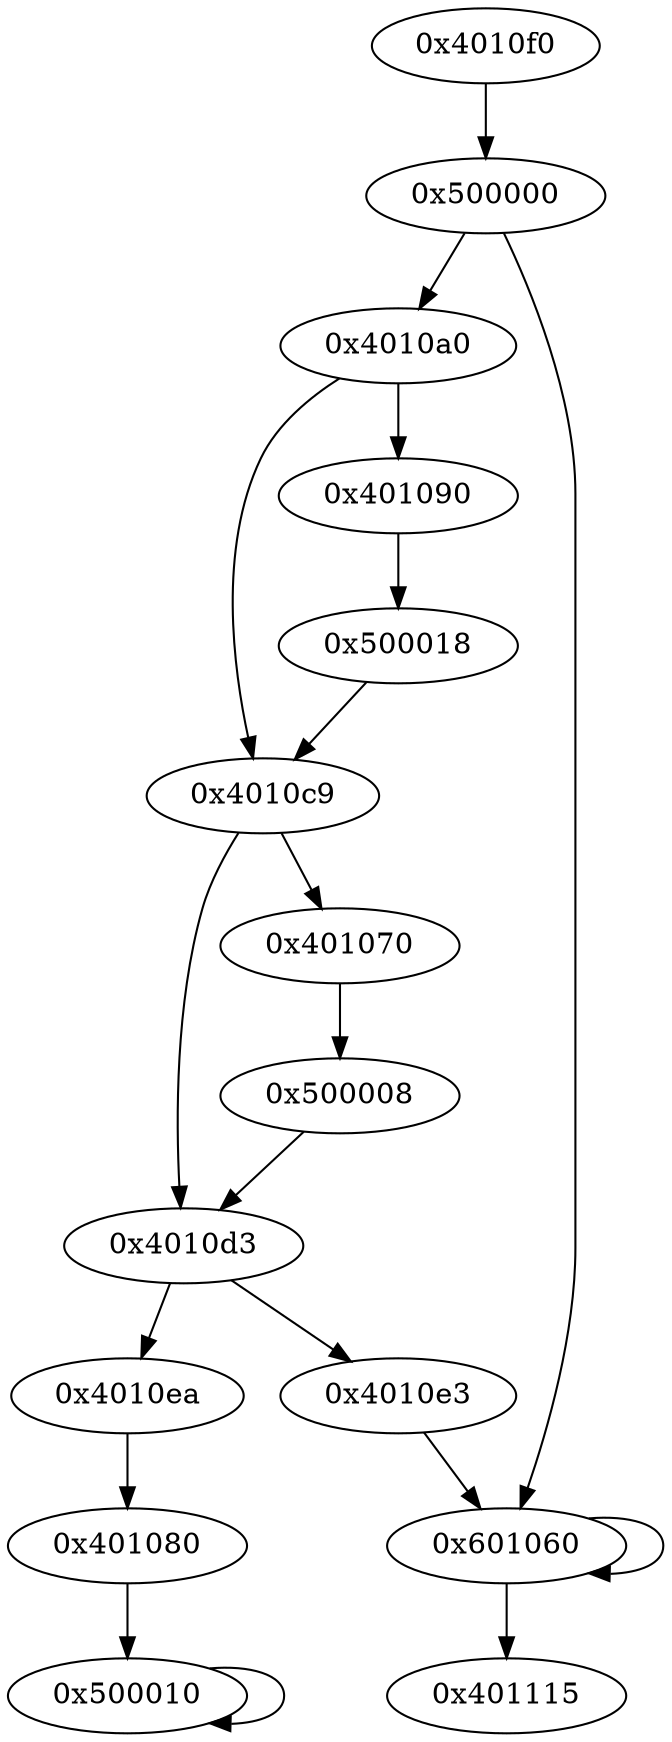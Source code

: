 digraph {
"4010f0" [label="0x4010f0"];
500000 [label="0x500000"];
"4010a0" [label="0x4010a0"];
401090 [label="0x401090"];
500018 [label="0x500018"];
"4010c9" [label="0x4010c9"];
401070 [label="0x401070"];
500008 [label="0x500008"];
"4010d3" [label="0x4010d3"];
"4010e3" [label="0x4010e3"];
"4010ea" [label="0x4010ea"];
601060 [label="0x601060"];
401080 [label="0x401080"];
500010 [label="0x500010"];
401115 [label="0x401115"];
"4010f0" -> 500000;
500000 -> "4010a0";
500000 -> 601060;
"4010a0" -> 401090;
"4010a0" -> "4010c9";
401090 -> 500018;
500018 -> "4010c9";
"4010c9" -> 401070;
"4010c9" -> "4010d3";
401070 -> 500008;
500008 -> "4010d3";
"4010d3" -> "4010e3";
"4010d3" -> "4010ea";
"4010e3" -> 601060;
"4010ea" -> 401080;
601060 -> 601060;
601060 -> 401115;
401080 -> 500010;
500010 -> 500010;
}

